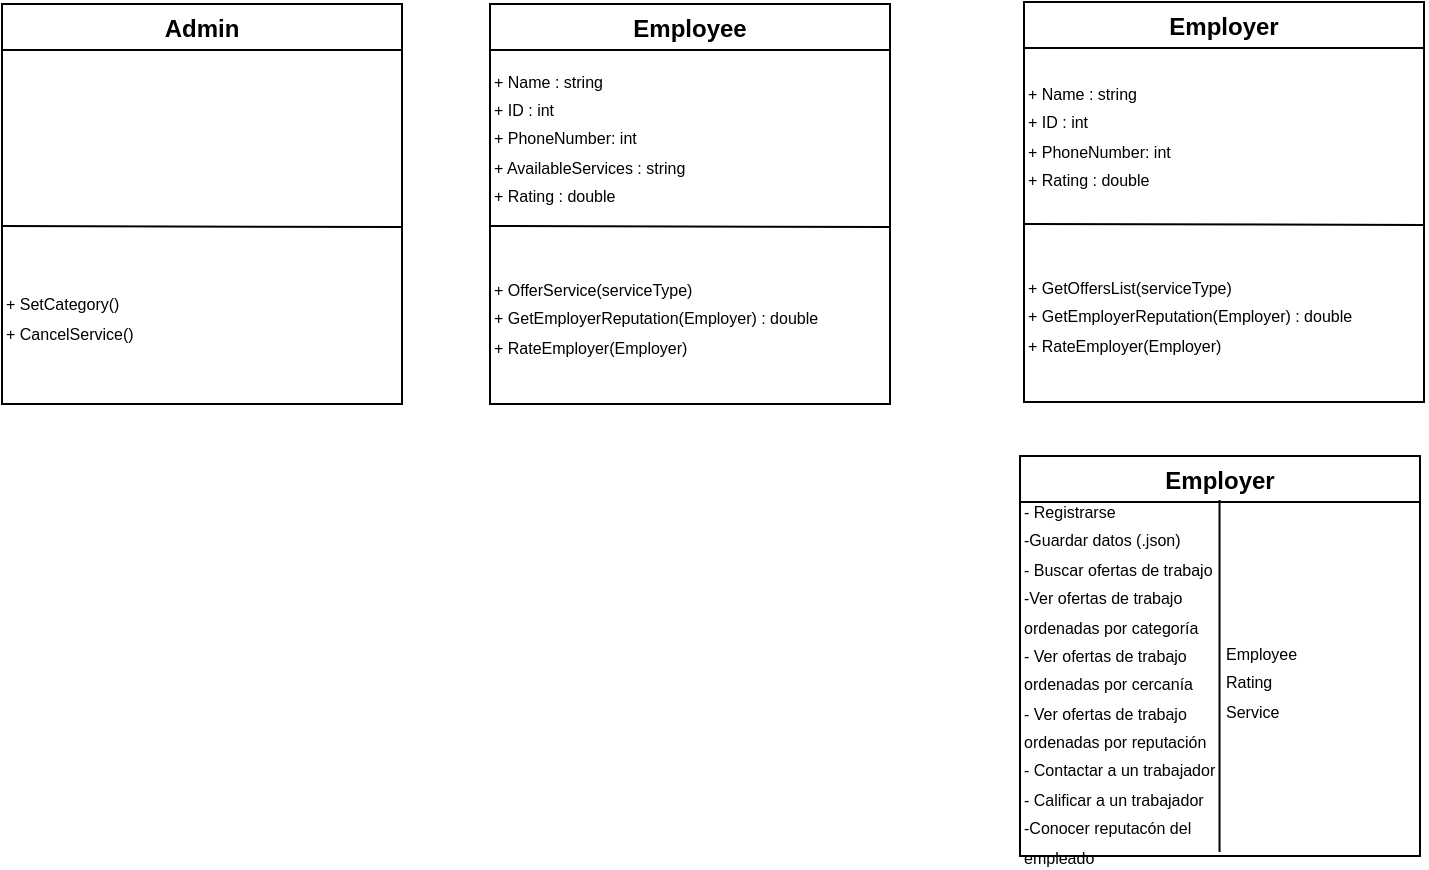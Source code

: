 <mxfile>
    <diagram id="-nLxwoFWnG_tQcsyAVgL" name="Page-1">
        <mxGraphModel dx="532" dy="376" grid="0" gridSize="10" guides="1" tooltips="1" connect="1" arrows="1" fold="1" page="1" pageScale="1" pageWidth="850" pageHeight="1100" math="0" shadow="0">
            <root>
                <mxCell id="0"/>
                <mxCell id="1" parent="0"/>
                <mxCell id="2" value="Admin" style="swimlane;" vertex="1" parent="1">
                    <mxGeometry x="75" y="59" width="200" height="200" as="geometry">
                        <mxRectangle x="75" y="59" width="72" height="26" as="alternateBounds"/>
                    </mxGeometry>
                </mxCell>
                <mxCell id="3" value="" style="endArrow=none;html=1;rounded=0;" edge="1" parent="2">
                    <mxGeometry width="50" height="50" relative="1" as="geometry">
                        <mxPoint y="111" as="sourcePoint"/>
                        <mxPoint x="200" y="111.5" as="targetPoint"/>
                    </mxGeometry>
                </mxCell>
                <mxCell id="8" value="&lt;span style=&quot;font-size: 8px&quot;&gt;+ SetCategory()&lt;br&gt;+ CancelService()&lt;br&gt;&lt;/span&gt;" style="text;html=1;strokeColor=none;fillColor=none;align=left;verticalAlign=middle;whiteSpace=wrap;rounded=0;" vertex="1" parent="2">
                    <mxGeometry y="112" width="200" height="88" as="geometry"/>
                </mxCell>
                <mxCell id="13" value="Employee" style="swimlane;" vertex="1" parent="1">
                    <mxGeometry x="319" y="59" width="200" height="200" as="geometry">
                        <mxRectangle x="75" y="59" width="72" height="26" as="alternateBounds"/>
                    </mxGeometry>
                </mxCell>
                <mxCell id="14" value="" style="endArrow=none;html=1;rounded=0;" edge="1" parent="13">
                    <mxGeometry width="50" height="50" relative="1" as="geometry">
                        <mxPoint y="111" as="sourcePoint"/>
                        <mxPoint x="200" y="111.5" as="targetPoint"/>
                    </mxGeometry>
                </mxCell>
                <mxCell id="15" value="&lt;span style=&quot;font-size: 8px&quot;&gt;+ OfferService(serviceType)&lt;br&gt;+ GetEmployerReputation(Employer) : double&lt;br&gt;+ RateEmployer(Employer)&lt;br&gt;&lt;/span&gt;" style="text;html=1;strokeColor=none;fillColor=none;align=left;verticalAlign=middle;whiteSpace=wrap;rounded=0;" vertex="1" parent="13">
                    <mxGeometry y="112" width="200" height="88" as="geometry"/>
                </mxCell>
                <mxCell id="17" value="&lt;span style=&quot;font-size: 8px&quot;&gt;+ Name : string&lt;br&gt;+ ID : int&lt;br&gt;+ PhoneNumber: int&lt;br&gt;+ AvailableServices : string&lt;br&gt;+ Rating : double&lt;br&gt;&lt;/span&gt;" style="text;html=1;strokeColor=none;fillColor=none;align=left;verticalAlign=middle;whiteSpace=wrap;rounded=0;" vertex="1" parent="13">
                    <mxGeometry y="22" width="200" height="88" as="geometry"/>
                </mxCell>
                <mxCell id="18" value="Employer" style="swimlane;" vertex="1" parent="1">
                    <mxGeometry x="586" y="58" width="200" height="200" as="geometry">
                        <mxRectangle x="75" y="59" width="72" height="26" as="alternateBounds"/>
                    </mxGeometry>
                </mxCell>
                <mxCell id="19" value="" style="endArrow=none;html=1;rounded=0;" edge="1" parent="18">
                    <mxGeometry width="50" height="50" relative="1" as="geometry">
                        <mxPoint y="111" as="sourcePoint"/>
                        <mxPoint x="200" y="111.5" as="targetPoint"/>
                    </mxGeometry>
                </mxCell>
                <mxCell id="20" value="&lt;span style=&quot;font-size: 8px&quot;&gt;+ GetOffersList(serviceType)&lt;br&gt;+ GetEmployerReputation(Employer) : double&lt;br&gt;+ RateEmployer(Employer)&lt;br&gt;&lt;/span&gt;" style="text;html=1;strokeColor=none;fillColor=none;align=left;verticalAlign=middle;whiteSpace=wrap;rounded=0;" vertex="1" parent="18">
                    <mxGeometry y="112" width="200" height="88" as="geometry"/>
                </mxCell>
                <mxCell id="21" value="&lt;span style=&quot;font-size: 8px&quot;&gt;+ Name : string&lt;br&gt;+ ID : int&lt;br&gt;+ PhoneNumber: int&lt;br&gt;+ Rating : double&lt;br&gt;&lt;/span&gt;" style="text;html=1;strokeColor=none;fillColor=none;align=left;verticalAlign=middle;whiteSpace=wrap;rounded=0;" vertex="1" parent="18">
                    <mxGeometry y="22" width="200" height="88" as="geometry"/>
                </mxCell>
                <mxCell id="22" value="Employer" style="swimlane;" vertex="1" parent="1">
                    <mxGeometry x="584" y="285" width="200" height="200" as="geometry"/>
                </mxCell>
                <mxCell id="23" value="" style="endArrow=none;html=1;rounded=0;" edge="1" parent="22">
                    <mxGeometry width="50" height="50" relative="1" as="geometry">
                        <mxPoint x="99.76" y="198" as="sourcePoint"/>
                        <mxPoint x="99.76" y="22" as="targetPoint"/>
                    </mxGeometry>
                </mxCell>
                <mxCell id="24" value="&lt;span style=&quot;font-size: 8px&quot;&gt;- Registrarse&lt;br&gt;-&lt;/span&gt;&lt;span style=&quot;font-size: 8px&quot;&gt;Guardar datos (.json)&lt;/span&gt;&lt;span style=&quot;font-size: 8px&quot;&gt;&lt;br&gt;- Buscar ofertas de trabajo&lt;br&gt;&lt;/span&gt;&lt;span style=&quot;font-size: 8px&quot;&gt;-Ver ofertas de trabajo ordenadas por categoría&lt;/span&gt;&lt;br style=&quot;font-size: 8px&quot;&gt;&lt;span style=&quot;font-size: 8px&quot;&gt;- Ver ofertas de trabajo ordenadas por cercanía&lt;br&gt;-&lt;/span&gt;&lt;span style=&quot;font-size: 8px&quot;&gt;&amp;nbsp;Ver ofertas de trabajo ordenadas por reputación&lt;br&gt;&lt;/span&gt;&lt;span style=&quot;font-size: 8px&quot;&gt;- Contactar a un trabajador&lt;br&gt;- Calificar a un trabajador&lt;br&gt;-Conocer reputacón del empleado&lt;br&gt;&lt;/span&gt;" style="text;html=1;strokeColor=none;fillColor=none;align=left;verticalAlign=middle;whiteSpace=wrap;rounded=0;" vertex="1" parent="22">
                    <mxGeometry y="34" width="99" height="157" as="geometry"/>
                </mxCell>
                <mxCell id="25" value="&lt;span style=&quot;font-size: 8px&quot;&gt;Employee&lt;br&gt;&lt;/span&gt;&lt;span style=&quot;font-size: 8px&quot;&gt;Rating&lt;br&gt;Service&lt;br&gt;&lt;/span&gt;" style="text;html=1;strokeColor=none;fillColor=none;align=left;verticalAlign=middle;whiteSpace=wrap;rounded=0;" vertex="1" parent="22">
                    <mxGeometry x="101" y="24" width="99" height="176" as="geometry"/>
                </mxCell>
            </root>
        </mxGraphModel>
    </diagram>
</mxfile>